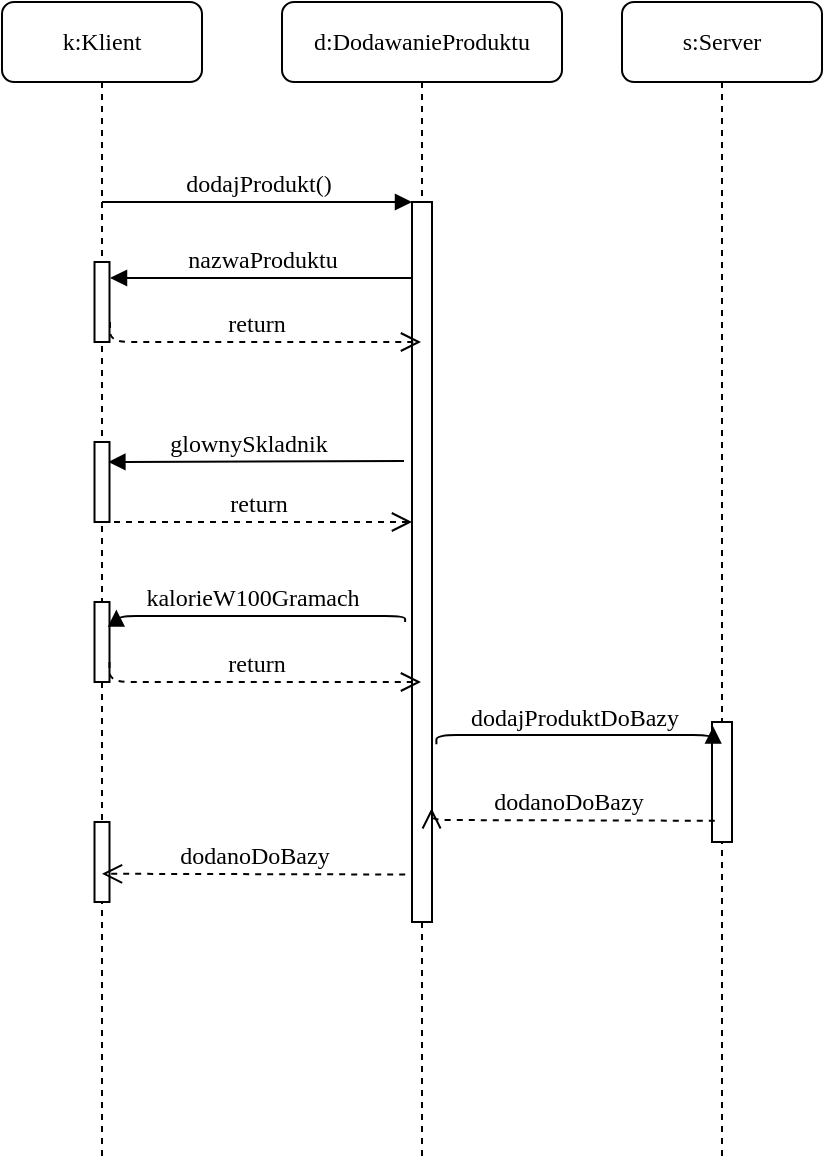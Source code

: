 <mxfile version="13.7.3" type="github">
  <diagram name="Page-1" id="13e1069c-82ec-6db2-03f1-153e76fe0fe0">
    <mxGraphModel dx="1038" dy="548" grid="1" gridSize="10" guides="1" tooltips="1" connect="1" arrows="1" fold="1" page="1" pageScale="1" pageWidth="1100" pageHeight="850" background="#ffffff" math="0" shadow="0">
      <root>
        <mxCell id="0" />
        <mxCell id="1" parent="0" />
        <mxCell id="7baba1c4bc27f4b0-2" value="d:DodawanieProduktu" style="shape=umlLifeline;perimeter=lifelinePerimeter;whiteSpace=wrap;html=1;container=1;collapsible=0;recursiveResize=0;outlineConnect=0;rounded=1;shadow=0;comic=0;labelBackgroundColor=none;strokeWidth=1;fontFamily=Verdana;fontSize=12;align=center;" parent="1" vertex="1">
          <mxGeometry x="240" y="80" width="140" height="580" as="geometry" />
        </mxCell>
        <mxCell id="7baba1c4bc27f4b0-10" value="" style="html=1;points=[];perimeter=orthogonalPerimeter;rounded=0;shadow=0;comic=0;labelBackgroundColor=none;strokeWidth=1;fontFamily=Verdana;fontSize=12;align=center;" parent="7baba1c4bc27f4b0-2" vertex="1">
          <mxGeometry x="65" y="100" width="10" height="360" as="geometry" />
        </mxCell>
        <mxCell id="7baba1c4bc27f4b0-3" value="s:Server" style="shape=umlLifeline;perimeter=lifelinePerimeter;whiteSpace=wrap;html=1;container=1;collapsible=0;recursiveResize=0;outlineConnect=0;rounded=1;shadow=0;comic=0;labelBackgroundColor=none;strokeWidth=1;fontFamily=Verdana;fontSize=12;align=center;" parent="1" vertex="1">
          <mxGeometry x="410" y="80" width="100" height="580" as="geometry" />
        </mxCell>
        <mxCell id="7baba1c4bc27f4b0-13" value="" style="html=1;points=[];perimeter=orthogonalPerimeter;rounded=0;shadow=0;comic=0;labelBackgroundColor=none;strokeWidth=1;fontFamily=Verdana;fontSize=12;align=center;" parent="7baba1c4bc27f4b0-3" vertex="1">
          <mxGeometry x="45" y="360" width="10" height="60" as="geometry" />
        </mxCell>
        <mxCell id="7baba1c4bc27f4b0-8" value="k:Klient" style="shape=umlLifeline;perimeter=lifelinePerimeter;whiteSpace=wrap;html=1;container=1;collapsible=0;recursiveResize=0;outlineConnect=0;rounded=1;shadow=0;comic=0;labelBackgroundColor=none;strokeWidth=1;fontFamily=Verdana;fontSize=12;align=center;" parent="1" vertex="1">
          <mxGeometry x="100" y="80" width="100" height="580" as="geometry" />
        </mxCell>
        <mxCell id="7baba1c4bc27f4b0-9" value="" style="html=1;points=[];perimeter=orthogonalPerimeter;rounded=0;shadow=0;comic=0;labelBackgroundColor=none;strokeWidth=1;fontFamily=Verdana;fontSize=12;align=center;" parent="7baba1c4bc27f4b0-8" vertex="1">
          <mxGeometry x="46.25" y="130" width="7.5" height="40" as="geometry" />
        </mxCell>
        <mxCell id="ScxRLQc71SyAhEXP1bz5-3" value="" style="html=1;points=[];perimeter=orthogonalPerimeter;rounded=0;shadow=0;comic=0;labelBackgroundColor=none;strokeWidth=1;fontFamily=Verdana;fontSize=12;align=center;" vertex="1" parent="7baba1c4bc27f4b0-8">
          <mxGeometry x="46.25" y="220" width="7.5" height="40" as="geometry" />
        </mxCell>
        <mxCell id="ScxRLQc71SyAhEXP1bz5-12" value="" style="html=1;points=[];perimeter=orthogonalPerimeter;rounded=0;shadow=0;comic=0;labelBackgroundColor=none;strokeWidth=1;fontFamily=Verdana;fontSize=12;align=center;" vertex="1" parent="7baba1c4bc27f4b0-8">
          <mxGeometry x="46.25" y="410" width="7.5" height="40" as="geometry" />
        </mxCell>
        <mxCell id="7baba1c4bc27f4b0-30" value="return" style="html=1;verticalAlign=bottom;endArrow=open;dashed=1;endSize=8;labelBackgroundColor=none;fontFamily=Verdana;fontSize=12;edgeStyle=elbowEdgeStyle;elbow=vertical;" parent="1" target="7baba1c4bc27f4b0-2" edge="1">
          <mxGeometry relative="1" as="geometry">
            <mxPoint x="280" y="230" as="targetPoint" />
            <Array as="points">
              <mxPoint x="250" y="250" />
            </Array>
            <mxPoint x="154" y="240" as="sourcePoint" />
          </mxGeometry>
        </mxCell>
        <mxCell id="7baba1c4bc27f4b0-11" value="dodajProdukt()" style="html=1;verticalAlign=bottom;endArrow=block;entryX=0;entryY=0;labelBackgroundColor=none;fontFamily=Verdana;fontSize=12;edgeStyle=elbowEdgeStyle;elbow=vertical;" parent="1" source="7baba1c4bc27f4b0-8" target="7baba1c4bc27f4b0-10" edge="1">
          <mxGeometry relative="1" as="geometry">
            <mxPoint x="220" y="190" as="sourcePoint" />
          </mxGeometry>
        </mxCell>
        <mxCell id="7baba1c4bc27f4b0-14" value="dodajProduktDoBazy" style="html=1;verticalAlign=bottom;endArrow=block;labelBackgroundColor=none;fontFamily=Verdana;fontSize=12;edgeStyle=elbowEdgeStyle;elbow=vertical;exitX=1.22;exitY=0.753;exitDx=0;exitDy=0;exitPerimeter=0;entryX=0.06;entryY=0.037;entryDx=0;entryDy=0;entryPerimeter=0;" parent="1" source="7baba1c4bc27f4b0-10" target="7baba1c4bc27f4b0-13" edge="1">
          <mxGeometry relative="1" as="geometry">
            <mxPoint x="370" y="200" as="sourcePoint" />
          </mxGeometry>
        </mxCell>
        <mxCell id="ScxRLQc71SyAhEXP1bz5-2" value="nazwaProduktu" style="html=1;verticalAlign=bottom;endArrow=block;entryX=0.54;entryY=0.238;labelBackgroundColor=none;fontFamily=Verdana;fontSize=12;edgeStyle=elbowEdgeStyle;elbow=vertical;entryDx=0;entryDy=0;entryPerimeter=0;" edge="1" parent="1" source="7baba1c4bc27f4b0-10" target="7baba1c4bc27f4b0-8">
          <mxGeometry relative="1" as="geometry">
            <mxPoint x="159.5" y="190" as="sourcePoint" />
            <mxPoint x="295" y="190" as="targetPoint" />
          </mxGeometry>
        </mxCell>
        <mxCell id="ScxRLQc71SyAhEXP1bz5-4" value="glownySkladnik" style="html=1;verticalAlign=bottom;endArrow=block;labelBackgroundColor=none;fontFamily=Verdana;fontSize=12;edgeStyle=elbowEdgeStyle;elbow=vertical;entryX=0.927;entryY=0.255;entryDx=0;entryDy=0;entryPerimeter=0;" edge="1" parent="1" target="ScxRLQc71SyAhEXP1bz5-3">
          <mxGeometry x="0.073" relative="1" as="geometry">
            <mxPoint x="301" y="309.5" as="sourcePoint" />
            <mxPoint x="160" y="310" as="targetPoint" />
            <mxPoint x="1" as="offset" />
          </mxGeometry>
        </mxCell>
        <mxCell id="ScxRLQc71SyAhEXP1bz5-5" value="return" style="html=1;verticalAlign=bottom;endArrow=open;dashed=1;endSize=8;labelBackgroundColor=none;fontFamily=Verdana;fontSize=12;edgeStyle=elbowEdgeStyle;elbow=vertical;" edge="1" parent="1" source="7baba1c4bc27f4b0-8" target="7baba1c4bc27f4b0-10">
          <mxGeometry relative="1" as="geometry">
            <mxPoint x="295.5" y="300" as="targetPoint" />
            <Array as="points">
              <mxPoint x="230" y="340" />
              <mxPoint x="260" y="320" />
              <mxPoint x="240" y="310" />
            </Array>
            <mxPoint x="140" y="300" as="sourcePoint" />
          </mxGeometry>
        </mxCell>
        <mxCell id="ScxRLQc71SyAhEXP1bz5-6" value="" style="html=1;points=[];perimeter=orthogonalPerimeter;rounded=0;shadow=0;comic=0;labelBackgroundColor=none;strokeWidth=1;fontFamily=Verdana;fontSize=12;align=center;" vertex="1" parent="1">
          <mxGeometry x="146.25" y="380" width="7.5" height="40" as="geometry" />
        </mxCell>
        <mxCell id="ScxRLQc71SyAhEXP1bz5-8" value="kalorieW100Gramach" style="html=1;verticalAlign=bottom;endArrow=block;labelBackgroundColor=none;fontFamily=Verdana;fontSize=12;edgeStyle=elbowEdgeStyle;elbow=vertical;entryX=1.46;entryY=0.095;entryDx=0;entryDy=0;entryPerimeter=0;" edge="1" parent="1" target="ScxRLQc71SyAhEXP1bz5-6">
          <mxGeometry x="0.073" relative="1" as="geometry">
            <mxPoint x="301.55" y="390" as="sourcePoint" />
            <mxPoint x="170" y="391" as="targetPoint" />
            <mxPoint x="1" as="offset" />
          </mxGeometry>
        </mxCell>
        <mxCell id="ScxRLQc71SyAhEXP1bz5-9" value="return" style="html=1;verticalAlign=bottom;endArrow=open;dashed=1;endSize=8;labelBackgroundColor=none;fontFamily=Verdana;fontSize=12;edgeStyle=elbowEdgeStyle;elbow=vertical;" edge="1" parent="1" target="7baba1c4bc27f4b0-2">
          <mxGeometry relative="1" as="geometry">
            <mxPoint x="290" y="418" as="targetPoint" />
            <Array as="points">
              <mxPoint x="250" y="420" />
              <mxPoint x="234.25" y="410" />
              <mxPoint x="264.25" y="390" />
              <mxPoint x="244.25" y="380" />
            </Array>
            <mxPoint x="153.75" y="410" as="sourcePoint" />
          </mxGeometry>
        </mxCell>
        <mxCell id="ScxRLQc71SyAhEXP1bz5-10" value="dodanoDoBazy" style="html=1;verticalAlign=bottom;endArrow=open;dashed=1;endSize=8;labelBackgroundColor=none;fontFamily=Verdana;fontSize=12;edgeStyle=elbowEdgeStyle;elbow=vertical;exitX=0.14;exitY=0.823;exitDx=0;exitDy=0;exitPerimeter=0;entryX=0.98;entryY=0.842;entryDx=0;entryDy=0;entryPerimeter=0;" edge="1" parent="1" source="7baba1c4bc27f4b0-13" target="7baba1c4bc27f4b0-10">
          <mxGeometry relative="1" as="geometry">
            <mxPoint x="319.5" y="430" as="targetPoint" />
            <Array as="points">
              <mxPoint x="390" y="489" />
              <mxPoint x="254.25" y="390" />
            </Array>
            <mxPoint x="163.75" y="420" as="sourcePoint" />
          </mxGeometry>
        </mxCell>
        <mxCell id="ScxRLQc71SyAhEXP1bz5-11" value="dodanoDoBazy" style="html=1;verticalAlign=bottom;endArrow=open;dashed=1;endSize=8;labelBackgroundColor=none;fontFamily=Verdana;fontSize=12;edgeStyle=elbowEdgeStyle;elbow=vertical;exitX=0.14;exitY=0.823;exitDx=0;exitDy=0;exitPerimeter=0;" edge="1" parent="1" target="7baba1c4bc27f4b0-8">
          <mxGeometry relative="1" as="geometry">
            <mxPoint x="160.0" y="510.0" as="targetPoint" />
            <Array as="points">
              <mxPoint x="235.2" y="515.88" />
              <mxPoint x="99.45" y="416.88" />
            </Array>
            <mxPoint x="301.6" y="516.26" as="sourcePoint" />
          </mxGeometry>
        </mxCell>
      </root>
    </mxGraphModel>
  </diagram>
</mxfile>
